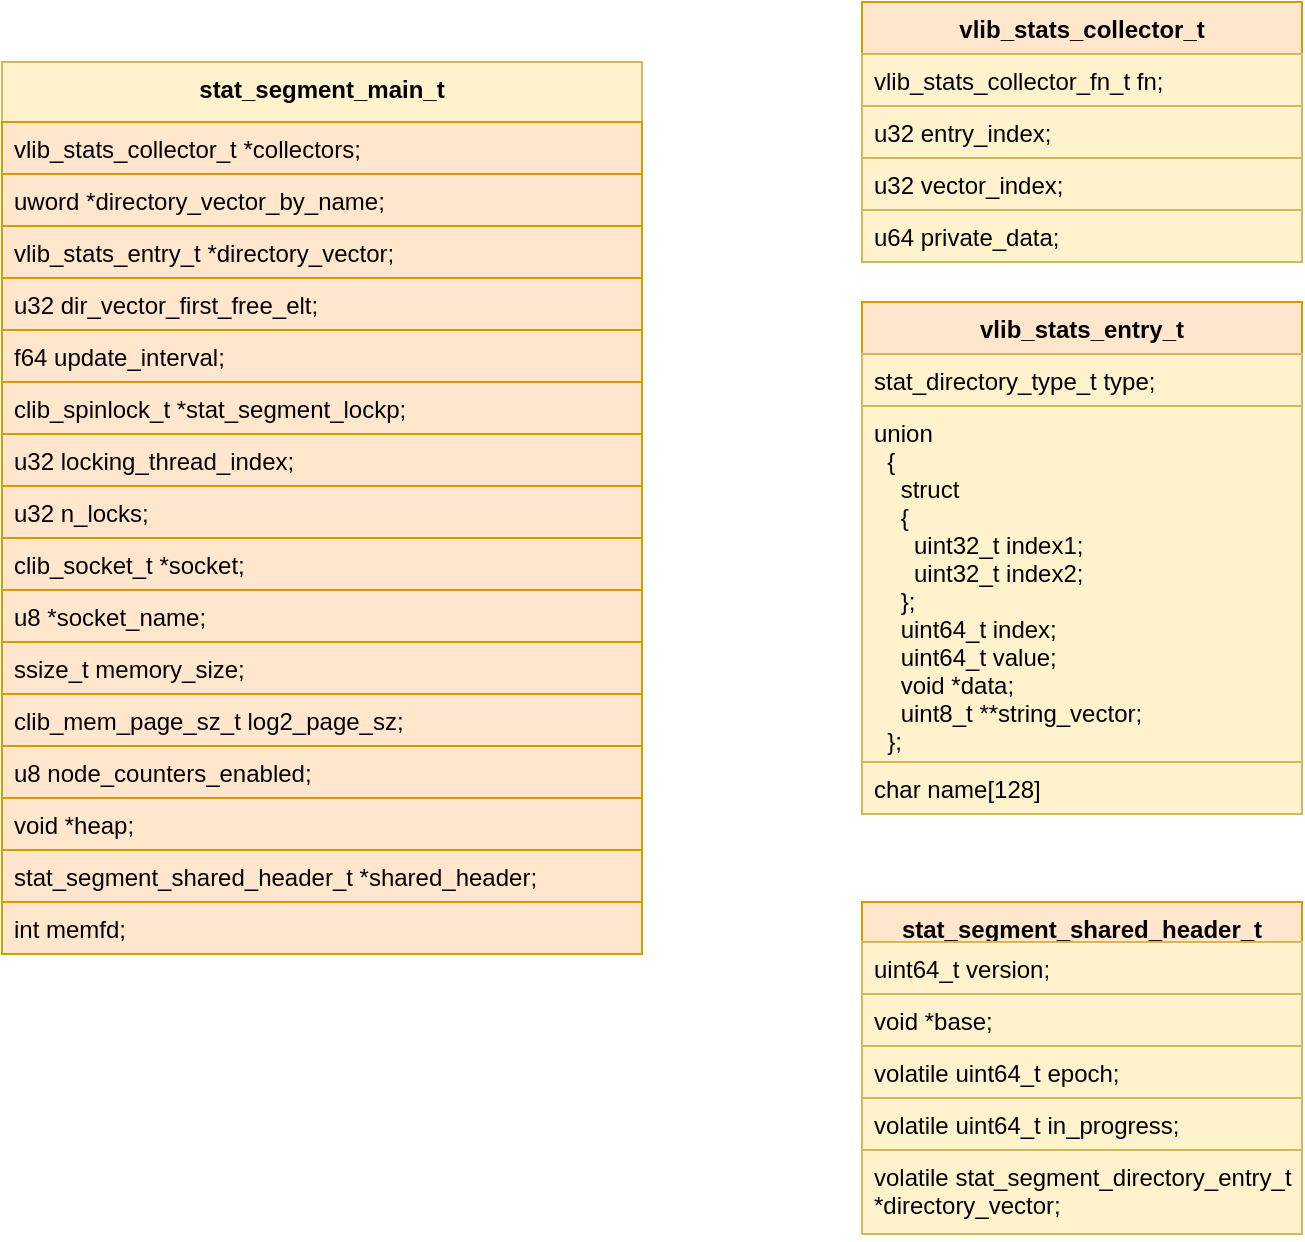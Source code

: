 <mxfile version="24.7.16">
  <diagram id="CyglQLWLkOPGiS8g9AE2" name="Page-1">
    <mxGraphModel dx="1050" dy="530" grid="1" gridSize="10" guides="1" tooltips="1" connect="1" arrows="1" fold="1" page="1" pageScale="1" pageWidth="827" pageHeight="1169" math="0" shadow="0">
      <root>
        <mxCell id="0" />
        <mxCell id="1" parent="0" />
        <mxCell id="UrvBbXxhL36osE8IE2wI-1" value="stat_segment_main_t" style="swimlane;fontStyle=1;align=center;verticalAlign=top;childLayout=stackLayout;horizontal=1;startSize=30;horizontalStack=0;resizeParent=1;resizeParentMax=0;resizeLast=0;collapsible=1;marginBottom=0;fillColor=#fff2cc;strokeColor=#d6b656;" parent="1" vertex="1">
          <mxGeometry x="80" y="70" width="320" height="446" as="geometry" />
        </mxCell>
        <mxCell id="UrvBbXxhL36osE8IE2wI-2" value="vlib_stats_collector_t *collectors;" style="text;strokeColor=#d79b00;fillColor=#ffe6cc;align=left;verticalAlign=top;spacingLeft=4;spacingRight=4;overflow=hidden;rotatable=0;points=[[0,0.5],[1,0.5]];portConstraint=eastwest;" parent="UrvBbXxhL36osE8IE2wI-1" vertex="1">
          <mxGeometry y="30" width="320" height="26" as="geometry" />
        </mxCell>
        <mxCell id="UrvBbXxhL36osE8IE2wI-4" value="uword *directory_vector_by_name;" style="text;strokeColor=#d79b00;fillColor=#ffe6cc;align=left;verticalAlign=top;spacingLeft=4;spacingRight=4;overflow=hidden;rotatable=0;points=[[0,0.5],[1,0.5]];portConstraint=eastwest;" parent="UrvBbXxhL36osE8IE2wI-1" vertex="1">
          <mxGeometry y="56" width="320" height="26" as="geometry" />
        </mxCell>
        <mxCell id="UrvBbXxhL36osE8IE2wI-5" value="vlib_stats_entry_t *directory_vector;" style="text;strokeColor=#d79b00;fillColor=#ffe6cc;align=left;verticalAlign=top;spacingLeft=4;spacingRight=4;overflow=hidden;rotatable=0;points=[[0,0.5],[1,0.5]];portConstraint=eastwest;" parent="UrvBbXxhL36osE8IE2wI-1" vertex="1">
          <mxGeometry y="82" width="320" height="26" as="geometry" />
        </mxCell>
        <mxCell id="UrvBbXxhL36osE8IE2wI-6" value="u32 dir_vector_first_free_elt;" style="text;strokeColor=#d79b00;fillColor=#ffe6cc;align=left;verticalAlign=top;spacingLeft=4;spacingRight=4;overflow=hidden;rotatable=0;points=[[0,0.5],[1,0.5]];portConstraint=eastwest;" parent="UrvBbXxhL36osE8IE2wI-1" vertex="1">
          <mxGeometry y="108" width="320" height="26" as="geometry" />
        </mxCell>
        <mxCell id="UrvBbXxhL36osE8IE2wI-7" value="f64 update_interval;" style="text;strokeColor=#d79b00;fillColor=#ffe6cc;align=left;verticalAlign=top;spacingLeft=4;spacingRight=4;overflow=hidden;rotatable=0;points=[[0,0.5],[1,0.5]];portConstraint=eastwest;" parent="UrvBbXxhL36osE8IE2wI-1" vertex="1">
          <mxGeometry y="134" width="320" height="26" as="geometry" />
        </mxCell>
        <mxCell id="UrvBbXxhL36osE8IE2wI-8" value="clib_spinlock_t *stat_segment_lockp;" style="text;strokeColor=#d79b00;fillColor=#ffe6cc;align=left;verticalAlign=top;spacingLeft=4;spacingRight=4;overflow=hidden;rotatable=0;points=[[0,0.5],[1,0.5]];portConstraint=eastwest;" parent="UrvBbXxhL36osE8IE2wI-1" vertex="1">
          <mxGeometry y="160" width="320" height="26" as="geometry" />
        </mxCell>
        <mxCell id="UrvBbXxhL36osE8IE2wI-9" value="u32 locking_thread_index;" style="text;strokeColor=#d79b00;fillColor=#ffe6cc;align=left;verticalAlign=top;spacingLeft=4;spacingRight=4;overflow=hidden;rotatable=0;points=[[0,0.5],[1,0.5]];portConstraint=eastwest;" parent="UrvBbXxhL36osE8IE2wI-1" vertex="1">
          <mxGeometry y="186" width="320" height="26" as="geometry" />
        </mxCell>
        <mxCell id="UrvBbXxhL36osE8IE2wI-11" value="u32 n_locks;" style="text;strokeColor=#d79b00;fillColor=#ffe6cc;align=left;verticalAlign=top;spacingLeft=4;spacingRight=4;overflow=hidden;rotatable=0;points=[[0,0.5],[1,0.5]];portConstraint=eastwest;" parent="UrvBbXxhL36osE8IE2wI-1" vertex="1">
          <mxGeometry y="212" width="320" height="26" as="geometry" />
        </mxCell>
        <mxCell id="UrvBbXxhL36osE8IE2wI-12" value="clib_socket_t *socket;" style="text;strokeColor=#d79b00;fillColor=#ffe6cc;align=left;verticalAlign=top;spacingLeft=4;spacingRight=4;overflow=hidden;rotatable=0;points=[[0,0.5],[1,0.5]];portConstraint=eastwest;" parent="UrvBbXxhL36osE8IE2wI-1" vertex="1">
          <mxGeometry y="238" width="320" height="26" as="geometry" />
        </mxCell>
        <mxCell id="UrvBbXxhL36osE8IE2wI-13" value="u8 *socket_name;" style="text;strokeColor=#d79b00;fillColor=#ffe6cc;align=left;verticalAlign=top;spacingLeft=4;spacingRight=4;overflow=hidden;rotatable=0;points=[[0,0.5],[1,0.5]];portConstraint=eastwest;" parent="UrvBbXxhL36osE8IE2wI-1" vertex="1">
          <mxGeometry y="264" width="320" height="26" as="geometry" />
        </mxCell>
        <mxCell id="UrvBbXxhL36osE8IE2wI-14" value="ssize_t memory_size;" style="text;strokeColor=#d79b00;fillColor=#ffe6cc;align=left;verticalAlign=top;spacingLeft=4;spacingRight=4;overflow=hidden;rotatable=0;points=[[0,0.5],[1,0.5]];portConstraint=eastwest;" parent="UrvBbXxhL36osE8IE2wI-1" vertex="1">
          <mxGeometry y="290" width="320" height="26" as="geometry" />
        </mxCell>
        <mxCell id="UrvBbXxhL36osE8IE2wI-15" value="clib_mem_page_sz_t log2_page_sz;" style="text;strokeColor=#d79b00;fillColor=#ffe6cc;align=left;verticalAlign=top;spacingLeft=4;spacingRight=4;overflow=hidden;rotatable=0;points=[[0,0.5],[1,0.5]];portConstraint=eastwest;" parent="UrvBbXxhL36osE8IE2wI-1" vertex="1">
          <mxGeometry y="316" width="320" height="26" as="geometry" />
        </mxCell>
        <mxCell id="UrvBbXxhL36osE8IE2wI-16" value="u8 node_counters_enabled;" style="text;strokeColor=#d79b00;fillColor=#ffe6cc;align=left;verticalAlign=top;spacingLeft=4;spacingRight=4;overflow=hidden;rotatable=0;points=[[0,0.5],[1,0.5]];portConstraint=eastwest;" parent="UrvBbXxhL36osE8IE2wI-1" vertex="1">
          <mxGeometry y="342" width="320" height="26" as="geometry" />
        </mxCell>
        <mxCell id="UrvBbXxhL36osE8IE2wI-18" value="void *heap;" style="text;strokeColor=#d79b00;fillColor=#ffe6cc;align=left;verticalAlign=top;spacingLeft=4;spacingRight=4;overflow=hidden;rotatable=0;points=[[0,0.5],[1,0.5]];portConstraint=eastwest;" parent="UrvBbXxhL36osE8IE2wI-1" vertex="1">
          <mxGeometry y="368" width="320" height="26" as="geometry" />
        </mxCell>
        <mxCell id="UrvBbXxhL36osE8IE2wI-19" value="stat_segment_shared_header_t *shared_header;" style="text;strokeColor=#d79b00;fillColor=#ffe6cc;align=left;verticalAlign=top;spacingLeft=4;spacingRight=4;overflow=hidden;rotatable=0;points=[[0,0.5],[1,0.5]];portConstraint=eastwest;" parent="UrvBbXxhL36osE8IE2wI-1" vertex="1">
          <mxGeometry y="394" width="320" height="26" as="geometry" />
        </mxCell>
        <mxCell id="UrvBbXxhL36osE8IE2wI-20" value="int memfd;" style="text;strokeColor=#d79b00;fillColor=#ffe6cc;align=left;verticalAlign=top;spacingLeft=4;spacingRight=4;overflow=hidden;rotatable=0;points=[[0,0.5],[1,0.5]];portConstraint=eastwest;" parent="UrvBbXxhL36osE8IE2wI-1" vertex="1">
          <mxGeometry y="420" width="320" height="26" as="geometry" />
        </mxCell>
        <mxCell id="UrvBbXxhL36osE8IE2wI-22" value="stat_segment_shared_header_t" style="swimlane;fontStyle=1;align=center;verticalAlign=top;childLayout=stackLayout;horizontal=1;startSize=20;horizontalStack=0;resizeParent=1;resizeParentMax=0;resizeLast=0;collapsible=1;marginBottom=0;strokeColor=#d79b00;fillColor=#ffe6cc;" parent="1" vertex="1">
          <mxGeometry x="510" y="490" width="220" height="166" as="geometry" />
        </mxCell>
        <mxCell id="UrvBbXxhL36osE8IE2wI-23" value="uint64_t version;" style="text;strokeColor=#d6b656;fillColor=#fff2cc;align=left;verticalAlign=top;spacingLeft=4;spacingRight=4;overflow=hidden;rotatable=0;points=[[0,0.5],[1,0.5]];portConstraint=eastwest;" parent="UrvBbXxhL36osE8IE2wI-22" vertex="1">
          <mxGeometry y="20" width="220" height="26" as="geometry" />
        </mxCell>
        <mxCell id="UrvBbXxhL36osE8IE2wI-25" value="void *base;" style="text;strokeColor=#d6b656;fillColor=#fff2cc;align=left;verticalAlign=top;spacingLeft=4;spacingRight=4;overflow=hidden;rotatable=0;points=[[0,0.5],[1,0.5]];portConstraint=eastwest;" parent="UrvBbXxhL36osE8IE2wI-22" vertex="1">
          <mxGeometry y="46" width="220" height="26" as="geometry" />
        </mxCell>
        <mxCell id="UrvBbXxhL36osE8IE2wI-26" value="volatile uint64_t epoch;" style="text;strokeColor=#d6b656;fillColor=#fff2cc;align=left;verticalAlign=top;spacingLeft=4;spacingRight=4;overflow=hidden;rotatable=0;points=[[0,0.5],[1,0.5]];portConstraint=eastwest;" parent="UrvBbXxhL36osE8IE2wI-22" vertex="1">
          <mxGeometry y="72" width="220" height="26" as="geometry" />
        </mxCell>
        <mxCell id="UrvBbXxhL36osE8IE2wI-27" value="volatile uint64_t in_progress;" style="text;strokeColor=#d6b656;fillColor=#fff2cc;align=left;verticalAlign=top;spacingLeft=4;spacingRight=4;overflow=hidden;rotatable=0;points=[[0,0.5],[1,0.5]];portConstraint=eastwest;" parent="UrvBbXxhL36osE8IE2wI-22" vertex="1">
          <mxGeometry y="98" width="220" height="26" as="geometry" />
        </mxCell>
        <mxCell id="UrvBbXxhL36osE8IE2wI-28" value="volatile stat_segment_directory_entry_t &#xa;*directory_vector;" style="text;strokeColor=#d6b656;fillColor=#fff2cc;align=left;verticalAlign=top;spacingLeft=4;spacingRight=4;overflow=hidden;rotatable=0;points=[[0,0.5],[1,0.5]];portConstraint=eastwest;" parent="UrvBbXxhL36osE8IE2wI-22" vertex="1">
          <mxGeometry y="124" width="220" height="42" as="geometry" />
        </mxCell>
        <mxCell id="KnpyPkA9YEsRxZQZpHUS-1" value="vlib_stats_collector_t" style="swimlane;fontStyle=1;align=center;verticalAlign=top;childLayout=stackLayout;horizontal=1;startSize=26;horizontalStack=0;resizeParent=1;resizeParentMax=0;resizeLast=0;collapsible=1;marginBottom=0;strokeColor=#d79b00;fillColor=#ffe6cc;" vertex="1" parent="1">
          <mxGeometry x="510" y="40" width="220" height="130" as="geometry" />
        </mxCell>
        <mxCell id="KnpyPkA9YEsRxZQZpHUS-2" value="vlib_stats_collector_fn_t fn;" style="text;strokeColor=#d6b656;fillColor=#fff2cc;align=left;verticalAlign=top;spacingLeft=4;spacingRight=4;overflow=hidden;rotatable=0;points=[[0,0.5],[1,0.5]];portConstraint=eastwest;" vertex="1" parent="KnpyPkA9YEsRxZQZpHUS-1">
          <mxGeometry y="26" width="220" height="26" as="geometry" />
        </mxCell>
        <mxCell id="KnpyPkA9YEsRxZQZpHUS-3" value="u32 entry_index;" style="text;strokeColor=#d6b656;fillColor=#fff2cc;align=left;verticalAlign=top;spacingLeft=4;spacingRight=4;overflow=hidden;rotatable=0;points=[[0,0.5],[1,0.5]];portConstraint=eastwest;" vertex="1" parent="KnpyPkA9YEsRxZQZpHUS-1">
          <mxGeometry y="52" width="220" height="26" as="geometry" />
        </mxCell>
        <mxCell id="KnpyPkA9YEsRxZQZpHUS-4" value="u32 vector_index;" style="text;strokeColor=#d6b656;fillColor=#fff2cc;align=left;verticalAlign=top;spacingLeft=4;spacingRight=4;overflow=hidden;rotatable=0;points=[[0,0.5],[1,0.5]];portConstraint=eastwest;" vertex="1" parent="KnpyPkA9YEsRxZQZpHUS-1">
          <mxGeometry y="78" width="220" height="26" as="geometry" />
        </mxCell>
        <mxCell id="KnpyPkA9YEsRxZQZpHUS-5" value="u64 private_data;" style="text;strokeColor=#d6b656;fillColor=#fff2cc;align=left;verticalAlign=top;spacingLeft=4;spacingRight=4;overflow=hidden;rotatable=0;points=[[0,0.5],[1,0.5]];portConstraint=eastwest;" vertex="1" parent="KnpyPkA9YEsRxZQZpHUS-1">
          <mxGeometry y="104" width="220" height="26" as="geometry" />
        </mxCell>
        <mxCell id="KnpyPkA9YEsRxZQZpHUS-8" value="vlib_stats_entry_t" style="swimlane;fontStyle=1;align=center;verticalAlign=top;childLayout=stackLayout;horizontal=1;startSize=26;horizontalStack=0;resizeParent=1;resizeParentMax=0;resizeLast=0;collapsible=1;marginBottom=0;strokeColor=#d79b00;fillColor=#ffe6cc;" vertex="1" parent="1">
          <mxGeometry x="510" y="190" width="220" height="256" as="geometry" />
        </mxCell>
        <mxCell id="KnpyPkA9YEsRxZQZpHUS-9" value="stat_directory_type_t type;" style="text;strokeColor=#d6b656;fillColor=#fff2cc;align=left;verticalAlign=top;spacingLeft=4;spacingRight=4;overflow=hidden;rotatable=0;points=[[0,0.5],[1,0.5]];portConstraint=eastwest;" vertex="1" parent="KnpyPkA9YEsRxZQZpHUS-8">
          <mxGeometry y="26" width="220" height="26" as="geometry" />
        </mxCell>
        <mxCell id="KnpyPkA9YEsRxZQZpHUS-10" value="union&#xa;  {&#xa;    struct&#xa;    {&#xa;      uint32_t index1;&#xa;      uint32_t index2;&#xa;    };&#xa;    uint64_t index;&#xa;    uint64_t value;&#xa;    void *data;&#xa;    uint8_t **string_vector;&#xa;  };" style="text;strokeColor=#d6b656;fillColor=#fff2cc;align=left;verticalAlign=top;spacingLeft=4;spacingRight=4;overflow=hidden;rotatable=0;points=[[0,0.5],[1,0.5]];portConstraint=eastwest;" vertex="1" parent="KnpyPkA9YEsRxZQZpHUS-8">
          <mxGeometry y="52" width="220" height="178" as="geometry" />
        </mxCell>
        <mxCell id="KnpyPkA9YEsRxZQZpHUS-14" value="char name[128]" style="text;strokeColor=#d6b656;fillColor=#fff2cc;align=left;verticalAlign=top;spacingLeft=4;spacingRight=4;overflow=hidden;rotatable=0;points=[[0,0.5],[1,0.5]];portConstraint=eastwest;" vertex="1" parent="KnpyPkA9YEsRxZQZpHUS-8">
          <mxGeometry y="230" width="220" height="26" as="geometry" />
        </mxCell>
      </root>
    </mxGraphModel>
  </diagram>
</mxfile>
